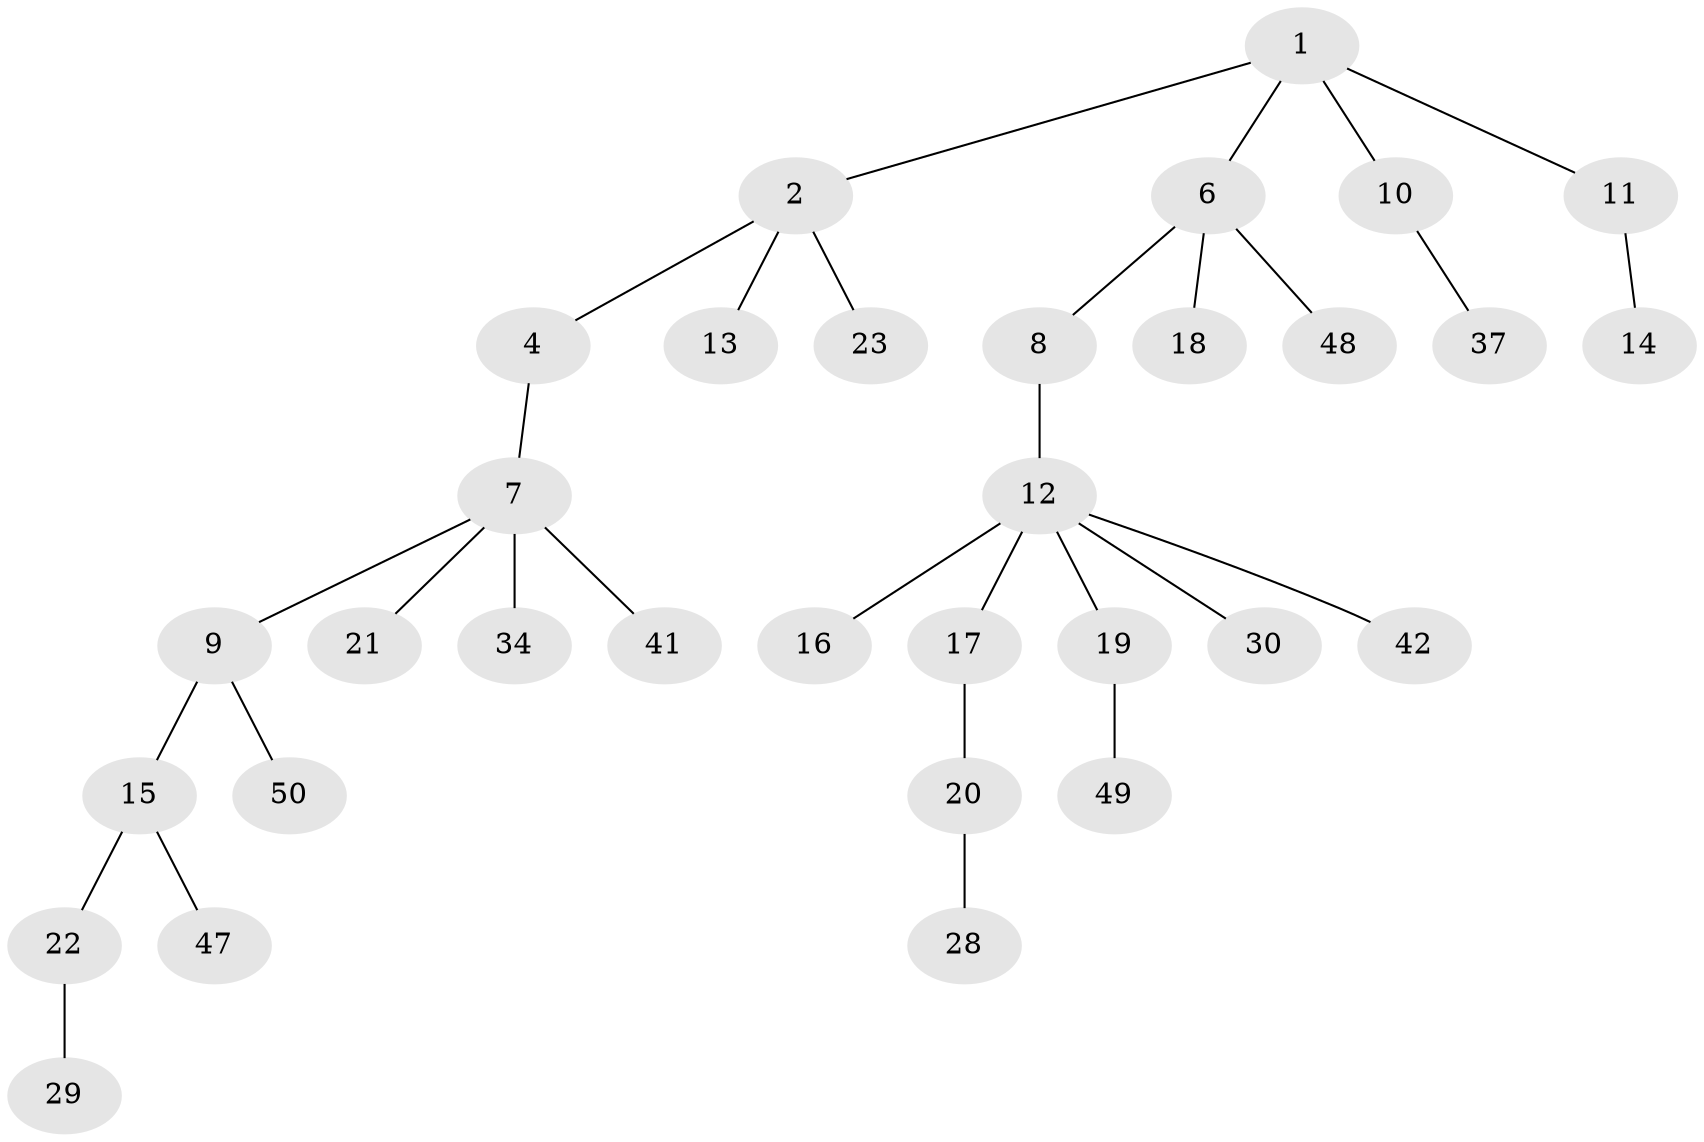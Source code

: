 // Generated by graph-tools (version 1.1) at 2025/24/03/03/25 07:24:07]
// undirected, 32 vertices, 31 edges
graph export_dot {
graph [start="1"]
  node [color=gray90,style=filled];
  1 [super="+3"];
  2 [super="+5"];
  4 [super="+39"];
  6 [super="+44"];
  7 [super="+27"];
  8;
  9 [super="+31"];
  10 [super="+32"];
  11;
  12 [super="+26"];
  13 [super="+25"];
  14 [super="+38"];
  15 [super="+46"];
  16 [super="+40"];
  17 [super="+36"];
  18;
  19 [super="+43"];
  20;
  21;
  22;
  23 [super="+24"];
  28;
  29 [super="+35"];
  30 [super="+33"];
  34;
  37 [super="+51"];
  41 [super="+45"];
  42;
  47;
  48;
  49;
  50;
  1 -- 2;
  1 -- 10;
  1 -- 11;
  1 -- 6;
  2 -- 4;
  2 -- 13;
  2 -- 23;
  4 -- 7;
  6 -- 8;
  6 -- 18;
  6 -- 48;
  7 -- 9;
  7 -- 21;
  7 -- 34;
  7 -- 41;
  8 -- 12;
  9 -- 15;
  9 -- 50;
  10 -- 37;
  11 -- 14;
  12 -- 16;
  12 -- 17;
  12 -- 19;
  12 -- 42;
  12 -- 30;
  15 -- 22;
  15 -- 47;
  17 -- 20;
  19 -- 49;
  20 -- 28;
  22 -- 29;
}
